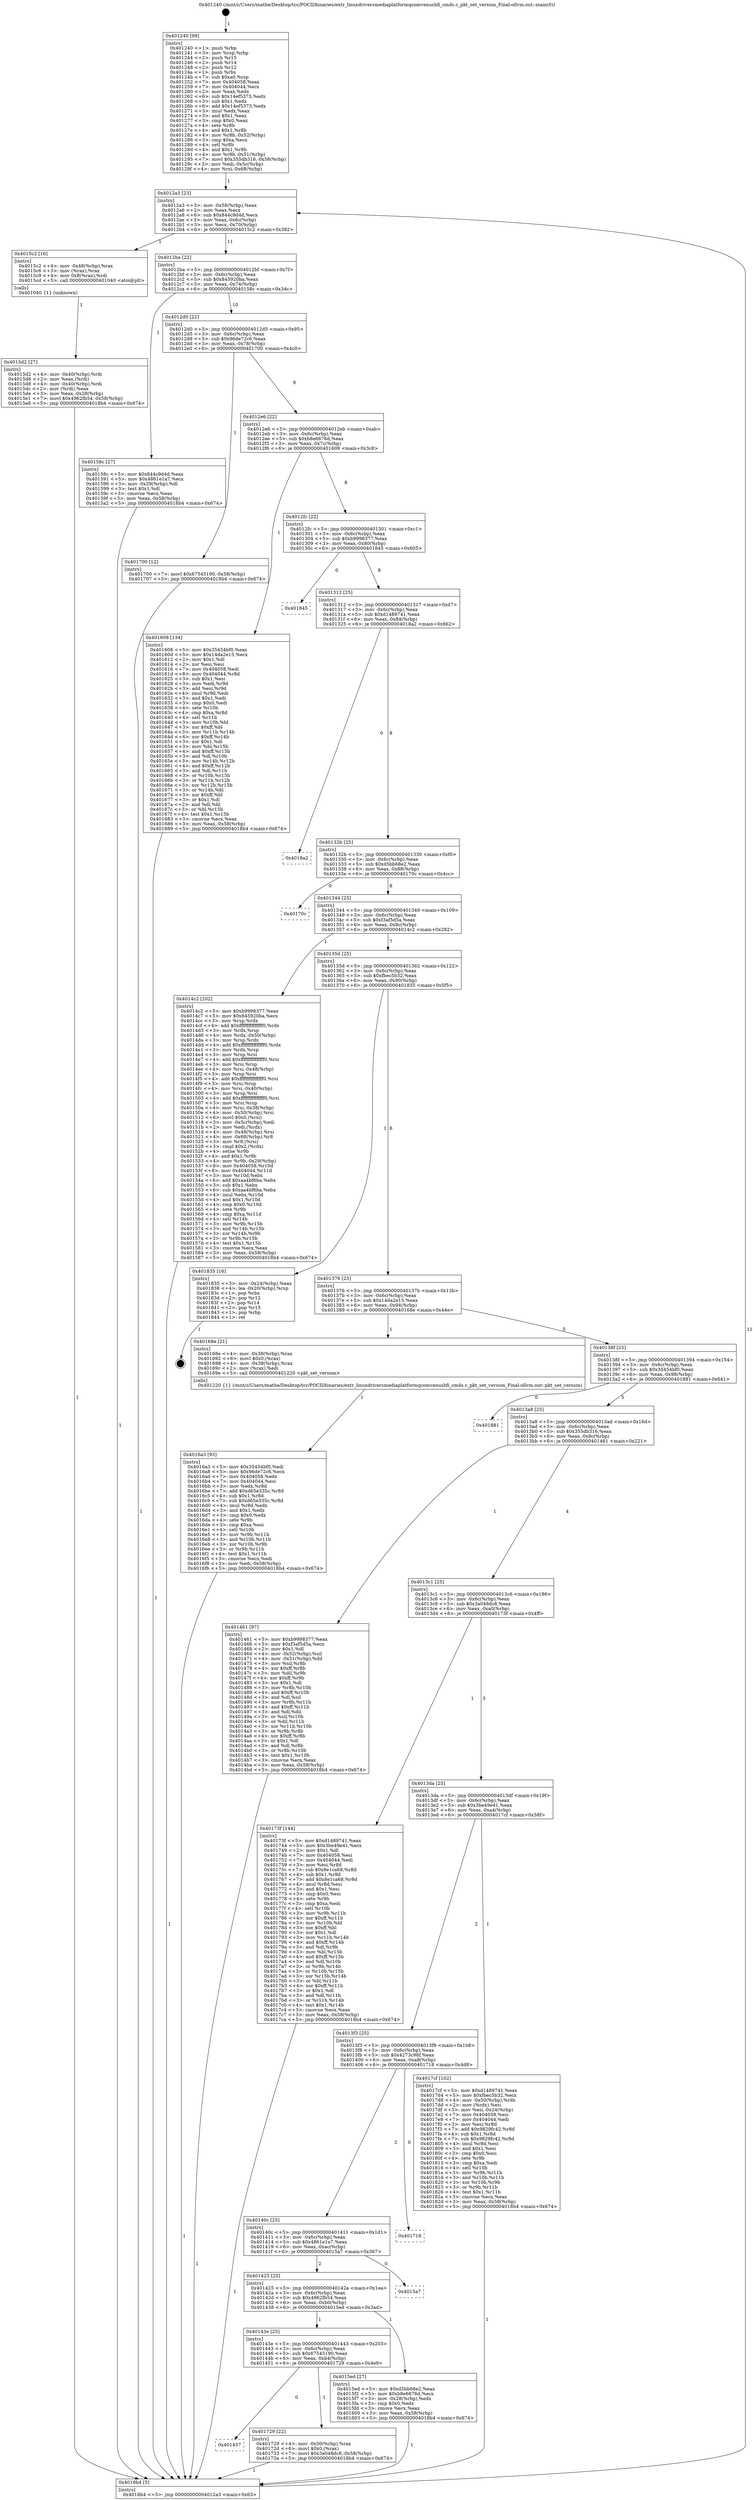 digraph "0x401240" {
  label = "0x401240 (/mnt/c/Users/mathe/Desktop/tcc/POCII/binaries/extr_linuxdriversmediaplatformqcomvenushfi_cmds.c_pkt_set_version_Final-ollvm.out::main(0))"
  labelloc = "t"
  node[shape=record]

  Entry [label="",width=0.3,height=0.3,shape=circle,fillcolor=black,style=filled]
  "0x4012a3" [label="{
     0x4012a3 [23]\l
     | [instrs]\l
     &nbsp;&nbsp;0x4012a3 \<+3\>: mov -0x58(%rbp),%eax\l
     &nbsp;&nbsp;0x4012a6 \<+2\>: mov %eax,%ecx\l
     &nbsp;&nbsp;0x4012a8 \<+6\>: sub $0x844c9d4d,%ecx\l
     &nbsp;&nbsp;0x4012ae \<+3\>: mov %eax,-0x6c(%rbp)\l
     &nbsp;&nbsp;0x4012b1 \<+3\>: mov %ecx,-0x70(%rbp)\l
     &nbsp;&nbsp;0x4012b4 \<+6\>: je 00000000004015c2 \<main+0x382\>\l
  }"]
  "0x4015c2" [label="{
     0x4015c2 [16]\l
     | [instrs]\l
     &nbsp;&nbsp;0x4015c2 \<+4\>: mov -0x48(%rbp),%rax\l
     &nbsp;&nbsp;0x4015c6 \<+3\>: mov (%rax),%rax\l
     &nbsp;&nbsp;0x4015c9 \<+4\>: mov 0x8(%rax),%rdi\l
     &nbsp;&nbsp;0x4015cd \<+5\>: call 0000000000401040 \<atoi@plt\>\l
     | [calls]\l
     &nbsp;&nbsp;0x401040 \{1\} (unknown)\l
  }"]
  "0x4012ba" [label="{
     0x4012ba [22]\l
     | [instrs]\l
     &nbsp;&nbsp;0x4012ba \<+5\>: jmp 00000000004012bf \<main+0x7f\>\l
     &nbsp;&nbsp;0x4012bf \<+3\>: mov -0x6c(%rbp),%eax\l
     &nbsp;&nbsp;0x4012c2 \<+5\>: sub $0x845920ba,%eax\l
     &nbsp;&nbsp;0x4012c7 \<+3\>: mov %eax,-0x74(%rbp)\l
     &nbsp;&nbsp;0x4012ca \<+6\>: je 000000000040158c \<main+0x34c\>\l
  }"]
  Exit [label="",width=0.3,height=0.3,shape=circle,fillcolor=black,style=filled,peripheries=2]
  "0x40158c" [label="{
     0x40158c [27]\l
     | [instrs]\l
     &nbsp;&nbsp;0x40158c \<+5\>: mov $0x844c9d4d,%eax\l
     &nbsp;&nbsp;0x401591 \<+5\>: mov $0x4861e1a7,%ecx\l
     &nbsp;&nbsp;0x401596 \<+3\>: mov -0x29(%rbp),%dl\l
     &nbsp;&nbsp;0x401599 \<+3\>: test $0x1,%dl\l
     &nbsp;&nbsp;0x40159c \<+3\>: cmovne %ecx,%eax\l
     &nbsp;&nbsp;0x40159f \<+3\>: mov %eax,-0x58(%rbp)\l
     &nbsp;&nbsp;0x4015a2 \<+5\>: jmp 00000000004018b4 \<main+0x674\>\l
  }"]
  "0x4012d0" [label="{
     0x4012d0 [22]\l
     | [instrs]\l
     &nbsp;&nbsp;0x4012d0 \<+5\>: jmp 00000000004012d5 \<main+0x95\>\l
     &nbsp;&nbsp;0x4012d5 \<+3\>: mov -0x6c(%rbp),%eax\l
     &nbsp;&nbsp;0x4012d8 \<+5\>: sub $0x96de72c6,%eax\l
     &nbsp;&nbsp;0x4012dd \<+3\>: mov %eax,-0x78(%rbp)\l
     &nbsp;&nbsp;0x4012e0 \<+6\>: je 0000000000401700 \<main+0x4c0\>\l
  }"]
  "0x401457" [label="{
     0x401457\l
  }", style=dashed]
  "0x401700" [label="{
     0x401700 [12]\l
     | [instrs]\l
     &nbsp;&nbsp;0x401700 \<+7\>: movl $0x67545190,-0x58(%rbp)\l
     &nbsp;&nbsp;0x401707 \<+5\>: jmp 00000000004018b4 \<main+0x674\>\l
  }"]
  "0x4012e6" [label="{
     0x4012e6 [22]\l
     | [instrs]\l
     &nbsp;&nbsp;0x4012e6 \<+5\>: jmp 00000000004012eb \<main+0xab\>\l
     &nbsp;&nbsp;0x4012eb \<+3\>: mov -0x6c(%rbp),%eax\l
     &nbsp;&nbsp;0x4012ee \<+5\>: sub $0xb8e6676d,%eax\l
     &nbsp;&nbsp;0x4012f3 \<+3\>: mov %eax,-0x7c(%rbp)\l
     &nbsp;&nbsp;0x4012f6 \<+6\>: je 0000000000401608 \<main+0x3c8\>\l
  }"]
  "0x401729" [label="{
     0x401729 [22]\l
     | [instrs]\l
     &nbsp;&nbsp;0x401729 \<+4\>: mov -0x50(%rbp),%rax\l
     &nbsp;&nbsp;0x40172d \<+6\>: movl $0x0,(%rax)\l
     &nbsp;&nbsp;0x401733 \<+7\>: movl $0x3a048dc8,-0x58(%rbp)\l
     &nbsp;&nbsp;0x40173a \<+5\>: jmp 00000000004018b4 \<main+0x674\>\l
  }"]
  "0x401608" [label="{
     0x401608 [134]\l
     | [instrs]\l
     &nbsp;&nbsp;0x401608 \<+5\>: mov $0x35454bf0,%eax\l
     &nbsp;&nbsp;0x40160d \<+5\>: mov $0x14da2e15,%ecx\l
     &nbsp;&nbsp;0x401612 \<+2\>: mov $0x1,%dl\l
     &nbsp;&nbsp;0x401614 \<+2\>: xor %esi,%esi\l
     &nbsp;&nbsp;0x401616 \<+7\>: mov 0x404058,%edi\l
     &nbsp;&nbsp;0x40161d \<+8\>: mov 0x404044,%r8d\l
     &nbsp;&nbsp;0x401625 \<+3\>: sub $0x1,%esi\l
     &nbsp;&nbsp;0x401628 \<+3\>: mov %edi,%r9d\l
     &nbsp;&nbsp;0x40162b \<+3\>: add %esi,%r9d\l
     &nbsp;&nbsp;0x40162e \<+4\>: imul %r9d,%edi\l
     &nbsp;&nbsp;0x401632 \<+3\>: and $0x1,%edi\l
     &nbsp;&nbsp;0x401635 \<+3\>: cmp $0x0,%edi\l
     &nbsp;&nbsp;0x401638 \<+4\>: sete %r10b\l
     &nbsp;&nbsp;0x40163c \<+4\>: cmp $0xa,%r8d\l
     &nbsp;&nbsp;0x401640 \<+4\>: setl %r11b\l
     &nbsp;&nbsp;0x401644 \<+3\>: mov %r10b,%bl\l
     &nbsp;&nbsp;0x401647 \<+3\>: xor $0xff,%bl\l
     &nbsp;&nbsp;0x40164a \<+3\>: mov %r11b,%r14b\l
     &nbsp;&nbsp;0x40164d \<+4\>: xor $0xff,%r14b\l
     &nbsp;&nbsp;0x401651 \<+3\>: xor $0x1,%dl\l
     &nbsp;&nbsp;0x401654 \<+3\>: mov %bl,%r15b\l
     &nbsp;&nbsp;0x401657 \<+4\>: and $0xff,%r15b\l
     &nbsp;&nbsp;0x40165b \<+3\>: and %dl,%r10b\l
     &nbsp;&nbsp;0x40165e \<+3\>: mov %r14b,%r12b\l
     &nbsp;&nbsp;0x401661 \<+4\>: and $0xff,%r12b\l
     &nbsp;&nbsp;0x401665 \<+3\>: and %dl,%r11b\l
     &nbsp;&nbsp;0x401668 \<+3\>: or %r10b,%r15b\l
     &nbsp;&nbsp;0x40166b \<+3\>: or %r11b,%r12b\l
     &nbsp;&nbsp;0x40166e \<+3\>: xor %r12b,%r15b\l
     &nbsp;&nbsp;0x401671 \<+3\>: or %r14b,%bl\l
     &nbsp;&nbsp;0x401674 \<+3\>: xor $0xff,%bl\l
     &nbsp;&nbsp;0x401677 \<+3\>: or $0x1,%dl\l
     &nbsp;&nbsp;0x40167a \<+2\>: and %dl,%bl\l
     &nbsp;&nbsp;0x40167c \<+3\>: or %bl,%r15b\l
     &nbsp;&nbsp;0x40167f \<+4\>: test $0x1,%r15b\l
     &nbsp;&nbsp;0x401683 \<+3\>: cmovne %ecx,%eax\l
     &nbsp;&nbsp;0x401686 \<+3\>: mov %eax,-0x58(%rbp)\l
     &nbsp;&nbsp;0x401689 \<+5\>: jmp 00000000004018b4 \<main+0x674\>\l
  }"]
  "0x4012fc" [label="{
     0x4012fc [22]\l
     | [instrs]\l
     &nbsp;&nbsp;0x4012fc \<+5\>: jmp 0000000000401301 \<main+0xc1\>\l
     &nbsp;&nbsp;0x401301 \<+3\>: mov -0x6c(%rbp),%eax\l
     &nbsp;&nbsp;0x401304 \<+5\>: sub $0xb9998377,%eax\l
     &nbsp;&nbsp;0x401309 \<+3\>: mov %eax,-0x80(%rbp)\l
     &nbsp;&nbsp;0x40130c \<+6\>: je 0000000000401845 \<main+0x605\>\l
  }"]
  "0x4016a3" [label="{
     0x4016a3 [93]\l
     | [instrs]\l
     &nbsp;&nbsp;0x4016a3 \<+5\>: mov $0x35454bf0,%edi\l
     &nbsp;&nbsp;0x4016a8 \<+5\>: mov $0x96de72c6,%ecx\l
     &nbsp;&nbsp;0x4016ad \<+7\>: mov 0x404058,%edx\l
     &nbsp;&nbsp;0x4016b4 \<+7\>: mov 0x404044,%esi\l
     &nbsp;&nbsp;0x4016bb \<+3\>: mov %edx,%r8d\l
     &nbsp;&nbsp;0x4016be \<+7\>: add $0xd65e335c,%r8d\l
     &nbsp;&nbsp;0x4016c5 \<+4\>: sub $0x1,%r8d\l
     &nbsp;&nbsp;0x4016c9 \<+7\>: sub $0xd65e335c,%r8d\l
     &nbsp;&nbsp;0x4016d0 \<+4\>: imul %r8d,%edx\l
     &nbsp;&nbsp;0x4016d4 \<+3\>: and $0x1,%edx\l
     &nbsp;&nbsp;0x4016d7 \<+3\>: cmp $0x0,%edx\l
     &nbsp;&nbsp;0x4016da \<+4\>: sete %r9b\l
     &nbsp;&nbsp;0x4016de \<+3\>: cmp $0xa,%esi\l
     &nbsp;&nbsp;0x4016e1 \<+4\>: setl %r10b\l
     &nbsp;&nbsp;0x4016e5 \<+3\>: mov %r9b,%r11b\l
     &nbsp;&nbsp;0x4016e8 \<+3\>: and %r10b,%r11b\l
     &nbsp;&nbsp;0x4016eb \<+3\>: xor %r10b,%r9b\l
     &nbsp;&nbsp;0x4016ee \<+3\>: or %r9b,%r11b\l
     &nbsp;&nbsp;0x4016f1 \<+4\>: test $0x1,%r11b\l
     &nbsp;&nbsp;0x4016f5 \<+3\>: cmovne %ecx,%edi\l
     &nbsp;&nbsp;0x4016f8 \<+3\>: mov %edi,-0x58(%rbp)\l
     &nbsp;&nbsp;0x4016fb \<+5\>: jmp 00000000004018b4 \<main+0x674\>\l
  }"]
  "0x401845" [label="{
     0x401845\l
  }", style=dashed]
  "0x401312" [label="{
     0x401312 [25]\l
     | [instrs]\l
     &nbsp;&nbsp;0x401312 \<+5\>: jmp 0000000000401317 \<main+0xd7\>\l
     &nbsp;&nbsp;0x401317 \<+3\>: mov -0x6c(%rbp),%eax\l
     &nbsp;&nbsp;0x40131a \<+5\>: sub $0xd1489741,%eax\l
     &nbsp;&nbsp;0x40131f \<+6\>: mov %eax,-0x84(%rbp)\l
     &nbsp;&nbsp;0x401325 \<+6\>: je 00000000004018a2 \<main+0x662\>\l
  }"]
  "0x40143e" [label="{
     0x40143e [25]\l
     | [instrs]\l
     &nbsp;&nbsp;0x40143e \<+5\>: jmp 0000000000401443 \<main+0x203\>\l
     &nbsp;&nbsp;0x401443 \<+3\>: mov -0x6c(%rbp),%eax\l
     &nbsp;&nbsp;0x401446 \<+5\>: sub $0x67545190,%eax\l
     &nbsp;&nbsp;0x40144b \<+6\>: mov %eax,-0xb4(%rbp)\l
     &nbsp;&nbsp;0x401451 \<+6\>: je 0000000000401729 \<main+0x4e9\>\l
  }"]
  "0x4018a2" [label="{
     0x4018a2\l
  }", style=dashed]
  "0x40132b" [label="{
     0x40132b [25]\l
     | [instrs]\l
     &nbsp;&nbsp;0x40132b \<+5\>: jmp 0000000000401330 \<main+0xf0\>\l
     &nbsp;&nbsp;0x401330 \<+3\>: mov -0x6c(%rbp),%eax\l
     &nbsp;&nbsp;0x401333 \<+5\>: sub $0xd5bb68e2,%eax\l
     &nbsp;&nbsp;0x401338 \<+6\>: mov %eax,-0x88(%rbp)\l
     &nbsp;&nbsp;0x40133e \<+6\>: je 000000000040170c \<main+0x4cc\>\l
  }"]
  "0x4015ed" [label="{
     0x4015ed [27]\l
     | [instrs]\l
     &nbsp;&nbsp;0x4015ed \<+5\>: mov $0xd5bb68e2,%eax\l
     &nbsp;&nbsp;0x4015f2 \<+5\>: mov $0xb8e6676d,%ecx\l
     &nbsp;&nbsp;0x4015f7 \<+3\>: mov -0x28(%rbp),%edx\l
     &nbsp;&nbsp;0x4015fa \<+3\>: cmp $0x0,%edx\l
     &nbsp;&nbsp;0x4015fd \<+3\>: cmove %ecx,%eax\l
     &nbsp;&nbsp;0x401600 \<+3\>: mov %eax,-0x58(%rbp)\l
     &nbsp;&nbsp;0x401603 \<+5\>: jmp 00000000004018b4 \<main+0x674\>\l
  }"]
  "0x40170c" [label="{
     0x40170c\l
  }", style=dashed]
  "0x401344" [label="{
     0x401344 [25]\l
     | [instrs]\l
     &nbsp;&nbsp;0x401344 \<+5\>: jmp 0000000000401349 \<main+0x109\>\l
     &nbsp;&nbsp;0x401349 \<+3\>: mov -0x6c(%rbp),%eax\l
     &nbsp;&nbsp;0x40134c \<+5\>: sub $0xf3af5d5a,%eax\l
     &nbsp;&nbsp;0x401351 \<+6\>: mov %eax,-0x8c(%rbp)\l
     &nbsp;&nbsp;0x401357 \<+6\>: je 00000000004014c2 \<main+0x282\>\l
  }"]
  "0x401425" [label="{
     0x401425 [25]\l
     | [instrs]\l
     &nbsp;&nbsp;0x401425 \<+5\>: jmp 000000000040142a \<main+0x1ea\>\l
     &nbsp;&nbsp;0x40142a \<+3\>: mov -0x6c(%rbp),%eax\l
     &nbsp;&nbsp;0x40142d \<+5\>: sub $0x4962fb54,%eax\l
     &nbsp;&nbsp;0x401432 \<+6\>: mov %eax,-0xb0(%rbp)\l
     &nbsp;&nbsp;0x401438 \<+6\>: je 00000000004015ed \<main+0x3ad\>\l
  }"]
  "0x4014c2" [label="{
     0x4014c2 [202]\l
     | [instrs]\l
     &nbsp;&nbsp;0x4014c2 \<+5\>: mov $0xb9998377,%eax\l
     &nbsp;&nbsp;0x4014c7 \<+5\>: mov $0x845920ba,%ecx\l
     &nbsp;&nbsp;0x4014cc \<+3\>: mov %rsp,%rdx\l
     &nbsp;&nbsp;0x4014cf \<+4\>: add $0xfffffffffffffff0,%rdx\l
     &nbsp;&nbsp;0x4014d3 \<+3\>: mov %rdx,%rsp\l
     &nbsp;&nbsp;0x4014d6 \<+4\>: mov %rdx,-0x50(%rbp)\l
     &nbsp;&nbsp;0x4014da \<+3\>: mov %rsp,%rdx\l
     &nbsp;&nbsp;0x4014dd \<+4\>: add $0xfffffffffffffff0,%rdx\l
     &nbsp;&nbsp;0x4014e1 \<+3\>: mov %rdx,%rsp\l
     &nbsp;&nbsp;0x4014e4 \<+3\>: mov %rsp,%rsi\l
     &nbsp;&nbsp;0x4014e7 \<+4\>: add $0xfffffffffffffff0,%rsi\l
     &nbsp;&nbsp;0x4014eb \<+3\>: mov %rsi,%rsp\l
     &nbsp;&nbsp;0x4014ee \<+4\>: mov %rsi,-0x48(%rbp)\l
     &nbsp;&nbsp;0x4014f2 \<+3\>: mov %rsp,%rsi\l
     &nbsp;&nbsp;0x4014f5 \<+4\>: add $0xfffffffffffffff0,%rsi\l
     &nbsp;&nbsp;0x4014f9 \<+3\>: mov %rsi,%rsp\l
     &nbsp;&nbsp;0x4014fc \<+4\>: mov %rsi,-0x40(%rbp)\l
     &nbsp;&nbsp;0x401500 \<+3\>: mov %rsp,%rsi\l
     &nbsp;&nbsp;0x401503 \<+4\>: add $0xfffffffffffffff0,%rsi\l
     &nbsp;&nbsp;0x401507 \<+3\>: mov %rsi,%rsp\l
     &nbsp;&nbsp;0x40150a \<+4\>: mov %rsi,-0x38(%rbp)\l
     &nbsp;&nbsp;0x40150e \<+4\>: mov -0x50(%rbp),%rsi\l
     &nbsp;&nbsp;0x401512 \<+6\>: movl $0x0,(%rsi)\l
     &nbsp;&nbsp;0x401518 \<+3\>: mov -0x5c(%rbp),%edi\l
     &nbsp;&nbsp;0x40151b \<+2\>: mov %edi,(%rdx)\l
     &nbsp;&nbsp;0x40151d \<+4\>: mov -0x48(%rbp),%rsi\l
     &nbsp;&nbsp;0x401521 \<+4\>: mov -0x68(%rbp),%r8\l
     &nbsp;&nbsp;0x401525 \<+3\>: mov %r8,(%rsi)\l
     &nbsp;&nbsp;0x401528 \<+3\>: cmpl $0x2,(%rdx)\l
     &nbsp;&nbsp;0x40152b \<+4\>: setne %r9b\l
     &nbsp;&nbsp;0x40152f \<+4\>: and $0x1,%r9b\l
     &nbsp;&nbsp;0x401533 \<+4\>: mov %r9b,-0x29(%rbp)\l
     &nbsp;&nbsp;0x401537 \<+8\>: mov 0x404058,%r10d\l
     &nbsp;&nbsp;0x40153f \<+8\>: mov 0x404044,%r11d\l
     &nbsp;&nbsp;0x401547 \<+3\>: mov %r10d,%ebx\l
     &nbsp;&nbsp;0x40154a \<+6\>: add $0xaa4bf6ba,%ebx\l
     &nbsp;&nbsp;0x401550 \<+3\>: sub $0x1,%ebx\l
     &nbsp;&nbsp;0x401553 \<+6\>: sub $0xaa4bf6ba,%ebx\l
     &nbsp;&nbsp;0x401559 \<+4\>: imul %ebx,%r10d\l
     &nbsp;&nbsp;0x40155d \<+4\>: and $0x1,%r10d\l
     &nbsp;&nbsp;0x401561 \<+4\>: cmp $0x0,%r10d\l
     &nbsp;&nbsp;0x401565 \<+4\>: sete %r9b\l
     &nbsp;&nbsp;0x401569 \<+4\>: cmp $0xa,%r11d\l
     &nbsp;&nbsp;0x40156d \<+4\>: setl %r14b\l
     &nbsp;&nbsp;0x401571 \<+3\>: mov %r9b,%r15b\l
     &nbsp;&nbsp;0x401574 \<+3\>: and %r14b,%r15b\l
     &nbsp;&nbsp;0x401577 \<+3\>: xor %r14b,%r9b\l
     &nbsp;&nbsp;0x40157a \<+3\>: or %r9b,%r15b\l
     &nbsp;&nbsp;0x40157d \<+4\>: test $0x1,%r15b\l
     &nbsp;&nbsp;0x401581 \<+3\>: cmovne %ecx,%eax\l
     &nbsp;&nbsp;0x401584 \<+3\>: mov %eax,-0x58(%rbp)\l
     &nbsp;&nbsp;0x401587 \<+5\>: jmp 00000000004018b4 \<main+0x674\>\l
  }"]
  "0x40135d" [label="{
     0x40135d [25]\l
     | [instrs]\l
     &nbsp;&nbsp;0x40135d \<+5\>: jmp 0000000000401362 \<main+0x122\>\l
     &nbsp;&nbsp;0x401362 \<+3\>: mov -0x6c(%rbp),%eax\l
     &nbsp;&nbsp;0x401365 \<+5\>: sub $0xfbec5b32,%eax\l
     &nbsp;&nbsp;0x40136a \<+6\>: mov %eax,-0x90(%rbp)\l
     &nbsp;&nbsp;0x401370 \<+6\>: je 0000000000401835 \<main+0x5f5\>\l
  }"]
  "0x4015a7" [label="{
     0x4015a7\l
  }", style=dashed]
  "0x401835" [label="{
     0x401835 [16]\l
     | [instrs]\l
     &nbsp;&nbsp;0x401835 \<+3\>: mov -0x24(%rbp),%eax\l
     &nbsp;&nbsp;0x401838 \<+4\>: lea -0x20(%rbp),%rsp\l
     &nbsp;&nbsp;0x40183c \<+1\>: pop %rbx\l
     &nbsp;&nbsp;0x40183d \<+2\>: pop %r12\l
     &nbsp;&nbsp;0x40183f \<+2\>: pop %r14\l
     &nbsp;&nbsp;0x401841 \<+2\>: pop %r15\l
     &nbsp;&nbsp;0x401843 \<+1\>: pop %rbp\l
     &nbsp;&nbsp;0x401844 \<+1\>: ret\l
  }"]
  "0x401376" [label="{
     0x401376 [25]\l
     | [instrs]\l
     &nbsp;&nbsp;0x401376 \<+5\>: jmp 000000000040137b \<main+0x13b\>\l
     &nbsp;&nbsp;0x40137b \<+3\>: mov -0x6c(%rbp),%eax\l
     &nbsp;&nbsp;0x40137e \<+5\>: sub $0x14da2e15,%eax\l
     &nbsp;&nbsp;0x401383 \<+6\>: mov %eax,-0x94(%rbp)\l
     &nbsp;&nbsp;0x401389 \<+6\>: je 000000000040168e \<main+0x44e\>\l
  }"]
  "0x40140c" [label="{
     0x40140c [25]\l
     | [instrs]\l
     &nbsp;&nbsp;0x40140c \<+5\>: jmp 0000000000401411 \<main+0x1d1\>\l
     &nbsp;&nbsp;0x401411 \<+3\>: mov -0x6c(%rbp),%eax\l
     &nbsp;&nbsp;0x401414 \<+5\>: sub $0x4861e1a7,%eax\l
     &nbsp;&nbsp;0x401419 \<+6\>: mov %eax,-0xac(%rbp)\l
     &nbsp;&nbsp;0x40141f \<+6\>: je 00000000004015a7 \<main+0x367\>\l
  }"]
  "0x40168e" [label="{
     0x40168e [21]\l
     | [instrs]\l
     &nbsp;&nbsp;0x40168e \<+4\>: mov -0x38(%rbp),%rax\l
     &nbsp;&nbsp;0x401692 \<+6\>: movl $0x0,(%rax)\l
     &nbsp;&nbsp;0x401698 \<+4\>: mov -0x38(%rbp),%rax\l
     &nbsp;&nbsp;0x40169c \<+2\>: mov (%rax),%edi\l
     &nbsp;&nbsp;0x40169e \<+5\>: call 0000000000401220 \<pkt_set_version\>\l
     | [calls]\l
     &nbsp;&nbsp;0x401220 \{1\} (/mnt/c/Users/mathe/Desktop/tcc/POCII/binaries/extr_linuxdriversmediaplatformqcomvenushfi_cmds.c_pkt_set_version_Final-ollvm.out::pkt_set_version)\l
  }"]
  "0x40138f" [label="{
     0x40138f [25]\l
     | [instrs]\l
     &nbsp;&nbsp;0x40138f \<+5\>: jmp 0000000000401394 \<main+0x154\>\l
     &nbsp;&nbsp;0x401394 \<+3\>: mov -0x6c(%rbp),%eax\l
     &nbsp;&nbsp;0x401397 \<+5\>: sub $0x35454bf0,%eax\l
     &nbsp;&nbsp;0x40139c \<+6\>: mov %eax,-0x98(%rbp)\l
     &nbsp;&nbsp;0x4013a2 \<+6\>: je 0000000000401881 \<main+0x641\>\l
  }"]
  "0x401718" [label="{
     0x401718\l
  }", style=dashed]
  "0x401881" [label="{
     0x401881\l
  }", style=dashed]
  "0x4013a8" [label="{
     0x4013a8 [25]\l
     | [instrs]\l
     &nbsp;&nbsp;0x4013a8 \<+5\>: jmp 00000000004013ad \<main+0x16d\>\l
     &nbsp;&nbsp;0x4013ad \<+3\>: mov -0x6c(%rbp),%eax\l
     &nbsp;&nbsp;0x4013b0 \<+5\>: sub $0x355db316,%eax\l
     &nbsp;&nbsp;0x4013b5 \<+6\>: mov %eax,-0x9c(%rbp)\l
     &nbsp;&nbsp;0x4013bb \<+6\>: je 0000000000401461 \<main+0x221\>\l
  }"]
  "0x4013f3" [label="{
     0x4013f3 [25]\l
     | [instrs]\l
     &nbsp;&nbsp;0x4013f3 \<+5\>: jmp 00000000004013f8 \<main+0x1b8\>\l
     &nbsp;&nbsp;0x4013f8 \<+3\>: mov -0x6c(%rbp),%eax\l
     &nbsp;&nbsp;0x4013fb \<+5\>: sub $0x4273c98f,%eax\l
     &nbsp;&nbsp;0x401400 \<+6\>: mov %eax,-0xa8(%rbp)\l
     &nbsp;&nbsp;0x401406 \<+6\>: je 0000000000401718 \<main+0x4d8\>\l
  }"]
  "0x401461" [label="{
     0x401461 [97]\l
     | [instrs]\l
     &nbsp;&nbsp;0x401461 \<+5\>: mov $0xb9998377,%eax\l
     &nbsp;&nbsp;0x401466 \<+5\>: mov $0xf3af5d5a,%ecx\l
     &nbsp;&nbsp;0x40146b \<+2\>: mov $0x1,%dl\l
     &nbsp;&nbsp;0x40146d \<+4\>: mov -0x52(%rbp),%sil\l
     &nbsp;&nbsp;0x401471 \<+4\>: mov -0x51(%rbp),%dil\l
     &nbsp;&nbsp;0x401475 \<+3\>: mov %sil,%r8b\l
     &nbsp;&nbsp;0x401478 \<+4\>: xor $0xff,%r8b\l
     &nbsp;&nbsp;0x40147c \<+3\>: mov %dil,%r9b\l
     &nbsp;&nbsp;0x40147f \<+4\>: xor $0xff,%r9b\l
     &nbsp;&nbsp;0x401483 \<+3\>: xor $0x1,%dl\l
     &nbsp;&nbsp;0x401486 \<+3\>: mov %r8b,%r10b\l
     &nbsp;&nbsp;0x401489 \<+4\>: and $0xff,%r10b\l
     &nbsp;&nbsp;0x40148d \<+3\>: and %dl,%sil\l
     &nbsp;&nbsp;0x401490 \<+3\>: mov %r9b,%r11b\l
     &nbsp;&nbsp;0x401493 \<+4\>: and $0xff,%r11b\l
     &nbsp;&nbsp;0x401497 \<+3\>: and %dl,%dil\l
     &nbsp;&nbsp;0x40149a \<+3\>: or %sil,%r10b\l
     &nbsp;&nbsp;0x40149d \<+3\>: or %dil,%r11b\l
     &nbsp;&nbsp;0x4014a0 \<+3\>: xor %r11b,%r10b\l
     &nbsp;&nbsp;0x4014a3 \<+3\>: or %r9b,%r8b\l
     &nbsp;&nbsp;0x4014a6 \<+4\>: xor $0xff,%r8b\l
     &nbsp;&nbsp;0x4014aa \<+3\>: or $0x1,%dl\l
     &nbsp;&nbsp;0x4014ad \<+3\>: and %dl,%r8b\l
     &nbsp;&nbsp;0x4014b0 \<+3\>: or %r8b,%r10b\l
     &nbsp;&nbsp;0x4014b3 \<+4\>: test $0x1,%r10b\l
     &nbsp;&nbsp;0x4014b7 \<+3\>: cmovne %ecx,%eax\l
     &nbsp;&nbsp;0x4014ba \<+3\>: mov %eax,-0x58(%rbp)\l
     &nbsp;&nbsp;0x4014bd \<+5\>: jmp 00000000004018b4 \<main+0x674\>\l
  }"]
  "0x4013c1" [label="{
     0x4013c1 [25]\l
     | [instrs]\l
     &nbsp;&nbsp;0x4013c1 \<+5\>: jmp 00000000004013c6 \<main+0x186\>\l
     &nbsp;&nbsp;0x4013c6 \<+3\>: mov -0x6c(%rbp),%eax\l
     &nbsp;&nbsp;0x4013c9 \<+5\>: sub $0x3a048dc8,%eax\l
     &nbsp;&nbsp;0x4013ce \<+6\>: mov %eax,-0xa0(%rbp)\l
     &nbsp;&nbsp;0x4013d4 \<+6\>: je 000000000040173f \<main+0x4ff\>\l
  }"]
  "0x4018b4" [label="{
     0x4018b4 [5]\l
     | [instrs]\l
     &nbsp;&nbsp;0x4018b4 \<+5\>: jmp 00000000004012a3 \<main+0x63\>\l
  }"]
  "0x401240" [label="{
     0x401240 [99]\l
     | [instrs]\l
     &nbsp;&nbsp;0x401240 \<+1\>: push %rbp\l
     &nbsp;&nbsp;0x401241 \<+3\>: mov %rsp,%rbp\l
     &nbsp;&nbsp;0x401244 \<+2\>: push %r15\l
     &nbsp;&nbsp;0x401246 \<+2\>: push %r14\l
     &nbsp;&nbsp;0x401248 \<+2\>: push %r12\l
     &nbsp;&nbsp;0x40124a \<+1\>: push %rbx\l
     &nbsp;&nbsp;0x40124b \<+7\>: sub $0xa0,%rsp\l
     &nbsp;&nbsp;0x401252 \<+7\>: mov 0x404058,%eax\l
     &nbsp;&nbsp;0x401259 \<+7\>: mov 0x404044,%ecx\l
     &nbsp;&nbsp;0x401260 \<+2\>: mov %eax,%edx\l
     &nbsp;&nbsp;0x401262 \<+6\>: sub $0x14ef5373,%edx\l
     &nbsp;&nbsp;0x401268 \<+3\>: sub $0x1,%edx\l
     &nbsp;&nbsp;0x40126b \<+6\>: add $0x14ef5373,%edx\l
     &nbsp;&nbsp;0x401271 \<+3\>: imul %edx,%eax\l
     &nbsp;&nbsp;0x401274 \<+3\>: and $0x1,%eax\l
     &nbsp;&nbsp;0x401277 \<+3\>: cmp $0x0,%eax\l
     &nbsp;&nbsp;0x40127a \<+4\>: sete %r8b\l
     &nbsp;&nbsp;0x40127e \<+4\>: and $0x1,%r8b\l
     &nbsp;&nbsp;0x401282 \<+4\>: mov %r8b,-0x52(%rbp)\l
     &nbsp;&nbsp;0x401286 \<+3\>: cmp $0xa,%ecx\l
     &nbsp;&nbsp;0x401289 \<+4\>: setl %r8b\l
     &nbsp;&nbsp;0x40128d \<+4\>: and $0x1,%r8b\l
     &nbsp;&nbsp;0x401291 \<+4\>: mov %r8b,-0x51(%rbp)\l
     &nbsp;&nbsp;0x401295 \<+7\>: movl $0x355db316,-0x58(%rbp)\l
     &nbsp;&nbsp;0x40129c \<+3\>: mov %edi,-0x5c(%rbp)\l
     &nbsp;&nbsp;0x40129f \<+4\>: mov %rsi,-0x68(%rbp)\l
  }"]
  "0x4015d2" [label="{
     0x4015d2 [27]\l
     | [instrs]\l
     &nbsp;&nbsp;0x4015d2 \<+4\>: mov -0x40(%rbp),%rdi\l
     &nbsp;&nbsp;0x4015d6 \<+2\>: mov %eax,(%rdi)\l
     &nbsp;&nbsp;0x4015d8 \<+4\>: mov -0x40(%rbp),%rdi\l
     &nbsp;&nbsp;0x4015dc \<+2\>: mov (%rdi),%eax\l
     &nbsp;&nbsp;0x4015de \<+3\>: mov %eax,-0x28(%rbp)\l
     &nbsp;&nbsp;0x4015e1 \<+7\>: movl $0x4962fb54,-0x58(%rbp)\l
     &nbsp;&nbsp;0x4015e8 \<+5\>: jmp 00000000004018b4 \<main+0x674\>\l
  }"]
  "0x4017cf" [label="{
     0x4017cf [102]\l
     | [instrs]\l
     &nbsp;&nbsp;0x4017cf \<+5\>: mov $0xd1489741,%eax\l
     &nbsp;&nbsp;0x4017d4 \<+5\>: mov $0xfbec5b32,%ecx\l
     &nbsp;&nbsp;0x4017d9 \<+4\>: mov -0x50(%rbp),%rdx\l
     &nbsp;&nbsp;0x4017dd \<+2\>: mov (%rdx),%esi\l
     &nbsp;&nbsp;0x4017df \<+3\>: mov %esi,-0x24(%rbp)\l
     &nbsp;&nbsp;0x4017e2 \<+7\>: mov 0x404058,%esi\l
     &nbsp;&nbsp;0x4017e9 \<+7\>: mov 0x404044,%edi\l
     &nbsp;&nbsp;0x4017f0 \<+3\>: mov %esi,%r8d\l
     &nbsp;&nbsp;0x4017f3 \<+7\>: add $0x9829fc42,%r8d\l
     &nbsp;&nbsp;0x4017fa \<+4\>: sub $0x1,%r8d\l
     &nbsp;&nbsp;0x4017fe \<+7\>: sub $0x9829fc42,%r8d\l
     &nbsp;&nbsp;0x401805 \<+4\>: imul %r8d,%esi\l
     &nbsp;&nbsp;0x401809 \<+3\>: and $0x1,%esi\l
     &nbsp;&nbsp;0x40180c \<+3\>: cmp $0x0,%esi\l
     &nbsp;&nbsp;0x40180f \<+4\>: sete %r9b\l
     &nbsp;&nbsp;0x401813 \<+3\>: cmp $0xa,%edi\l
     &nbsp;&nbsp;0x401816 \<+4\>: setl %r10b\l
     &nbsp;&nbsp;0x40181a \<+3\>: mov %r9b,%r11b\l
     &nbsp;&nbsp;0x40181d \<+3\>: and %r10b,%r11b\l
     &nbsp;&nbsp;0x401820 \<+3\>: xor %r10b,%r9b\l
     &nbsp;&nbsp;0x401823 \<+3\>: or %r9b,%r11b\l
     &nbsp;&nbsp;0x401826 \<+4\>: test $0x1,%r11b\l
     &nbsp;&nbsp;0x40182a \<+3\>: cmovne %ecx,%eax\l
     &nbsp;&nbsp;0x40182d \<+3\>: mov %eax,-0x58(%rbp)\l
     &nbsp;&nbsp;0x401830 \<+5\>: jmp 00000000004018b4 \<main+0x674\>\l
  }"]
  "0x40173f" [label="{
     0x40173f [144]\l
     | [instrs]\l
     &nbsp;&nbsp;0x40173f \<+5\>: mov $0xd1489741,%eax\l
     &nbsp;&nbsp;0x401744 \<+5\>: mov $0x3be49e41,%ecx\l
     &nbsp;&nbsp;0x401749 \<+2\>: mov $0x1,%dl\l
     &nbsp;&nbsp;0x40174b \<+7\>: mov 0x404058,%esi\l
     &nbsp;&nbsp;0x401752 \<+7\>: mov 0x404044,%edi\l
     &nbsp;&nbsp;0x401759 \<+3\>: mov %esi,%r8d\l
     &nbsp;&nbsp;0x40175c \<+7\>: sub $0x8e1ca68,%r8d\l
     &nbsp;&nbsp;0x401763 \<+4\>: sub $0x1,%r8d\l
     &nbsp;&nbsp;0x401767 \<+7\>: add $0x8e1ca68,%r8d\l
     &nbsp;&nbsp;0x40176e \<+4\>: imul %r8d,%esi\l
     &nbsp;&nbsp;0x401772 \<+3\>: and $0x1,%esi\l
     &nbsp;&nbsp;0x401775 \<+3\>: cmp $0x0,%esi\l
     &nbsp;&nbsp;0x401778 \<+4\>: sete %r9b\l
     &nbsp;&nbsp;0x40177c \<+3\>: cmp $0xa,%edi\l
     &nbsp;&nbsp;0x40177f \<+4\>: setl %r10b\l
     &nbsp;&nbsp;0x401783 \<+3\>: mov %r9b,%r11b\l
     &nbsp;&nbsp;0x401786 \<+4\>: xor $0xff,%r11b\l
     &nbsp;&nbsp;0x40178a \<+3\>: mov %r10b,%bl\l
     &nbsp;&nbsp;0x40178d \<+3\>: xor $0xff,%bl\l
     &nbsp;&nbsp;0x401790 \<+3\>: xor $0x1,%dl\l
     &nbsp;&nbsp;0x401793 \<+3\>: mov %r11b,%r14b\l
     &nbsp;&nbsp;0x401796 \<+4\>: and $0xff,%r14b\l
     &nbsp;&nbsp;0x40179a \<+3\>: and %dl,%r9b\l
     &nbsp;&nbsp;0x40179d \<+3\>: mov %bl,%r15b\l
     &nbsp;&nbsp;0x4017a0 \<+4\>: and $0xff,%r15b\l
     &nbsp;&nbsp;0x4017a4 \<+3\>: and %dl,%r10b\l
     &nbsp;&nbsp;0x4017a7 \<+3\>: or %r9b,%r14b\l
     &nbsp;&nbsp;0x4017aa \<+3\>: or %r10b,%r15b\l
     &nbsp;&nbsp;0x4017ad \<+3\>: xor %r15b,%r14b\l
     &nbsp;&nbsp;0x4017b0 \<+3\>: or %bl,%r11b\l
     &nbsp;&nbsp;0x4017b3 \<+4\>: xor $0xff,%r11b\l
     &nbsp;&nbsp;0x4017b7 \<+3\>: or $0x1,%dl\l
     &nbsp;&nbsp;0x4017ba \<+3\>: and %dl,%r11b\l
     &nbsp;&nbsp;0x4017bd \<+3\>: or %r11b,%r14b\l
     &nbsp;&nbsp;0x4017c0 \<+4\>: test $0x1,%r14b\l
     &nbsp;&nbsp;0x4017c4 \<+3\>: cmovne %ecx,%eax\l
     &nbsp;&nbsp;0x4017c7 \<+3\>: mov %eax,-0x58(%rbp)\l
     &nbsp;&nbsp;0x4017ca \<+5\>: jmp 00000000004018b4 \<main+0x674\>\l
  }"]
  "0x4013da" [label="{
     0x4013da [25]\l
     | [instrs]\l
     &nbsp;&nbsp;0x4013da \<+5\>: jmp 00000000004013df \<main+0x19f\>\l
     &nbsp;&nbsp;0x4013df \<+3\>: mov -0x6c(%rbp),%eax\l
     &nbsp;&nbsp;0x4013e2 \<+5\>: sub $0x3be49e41,%eax\l
     &nbsp;&nbsp;0x4013e7 \<+6\>: mov %eax,-0xa4(%rbp)\l
     &nbsp;&nbsp;0x4013ed \<+6\>: je 00000000004017cf \<main+0x58f\>\l
  }"]
  Entry -> "0x401240" [label=" 1"]
  "0x4012a3" -> "0x4015c2" [label=" 1"]
  "0x4012a3" -> "0x4012ba" [label=" 11"]
  "0x401835" -> Exit [label=" 1"]
  "0x4012ba" -> "0x40158c" [label=" 1"]
  "0x4012ba" -> "0x4012d0" [label=" 10"]
  "0x4017cf" -> "0x4018b4" [label=" 1"]
  "0x4012d0" -> "0x401700" [label=" 1"]
  "0x4012d0" -> "0x4012e6" [label=" 9"]
  "0x40173f" -> "0x4018b4" [label=" 1"]
  "0x4012e6" -> "0x401608" [label=" 1"]
  "0x4012e6" -> "0x4012fc" [label=" 8"]
  "0x401729" -> "0x4018b4" [label=" 1"]
  "0x4012fc" -> "0x401845" [label=" 0"]
  "0x4012fc" -> "0x401312" [label=" 8"]
  "0x40143e" -> "0x401729" [label=" 1"]
  "0x401312" -> "0x4018a2" [label=" 0"]
  "0x401312" -> "0x40132b" [label=" 8"]
  "0x40143e" -> "0x401457" [label=" 0"]
  "0x40132b" -> "0x40170c" [label=" 0"]
  "0x40132b" -> "0x401344" [label=" 8"]
  "0x401700" -> "0x4018b4" [label=" 1"]
  "0x401344" -> "0x4014c2" [label=" 1"]
  "0x401344" -> "0x40135d" [label=" 7"]
  "0x40168e" -> "0x4016a3" [label=" 1"]
  "0x40135d" -> "0x401835" [label=" 1"]
  "0x40135d" -> "0x401376" [label=" 6"]
  "0x401608" -> "0x4018b4" [label=" 1"]
  "0x401376" -> "0x40168e" [label=" 1"]
  "0x401376" -> "0x40138f" [label=" 5"]
  "0x401425" -> "0x40143e" [label=" 1"]
  "0x40138f" -> "0x401881" [label=" 0"]
  "0x40138f" -> "0x4013a8" [label=" 5"]
  "0x401425" -> "0x4015ed" [label=" 1"]
  "0x4013a8" -> "0x401461" [label=" 1"]
  "0x4013a8" -> "0x4013c1" [label=" 4"]
  "0x401461" -> "0x4018b4" [label=" 1"]
  "0x401240" -> "0x4012a3" [label=" 1"]
  "0x4018b4" -> "0x4012a3" [label=" 11"]
  "0x4014c2" -> "0x4018b4" [label=" 1"]
  "0x40158c" -> "0x4018b4" [label=" 1"]
  "0x4015c2" -> "0x4015d2" [label=" 1"]
  "0x4015d2" -> "0x4018b4" [label=" 1"]
  "0x40140c" -> "0x401425" [label=" 2"]
  "0x4013c1" -> "0x40173f" [label=" 1"]
  "0x4013c1" -> "0x4013da" [label=" 3"]
  "0x40140c" -> "0x4015a7" [label=" 0"]
  "0x4013da" -> "0x4017cf" [label=" 1"]
  "0x4013da" -> "0x4013f3" [label=" 2"]
  "0x4016a3" -> "0x4018b4" [label=" 1"]
  "0x4013f3" -> "0x401718" [label=" 0"]
  "0x4013f3" -> "0x40140c" [label=" 2"]
  "0x4015ed" -> "0x4018b4" [label=" 1"]
}
